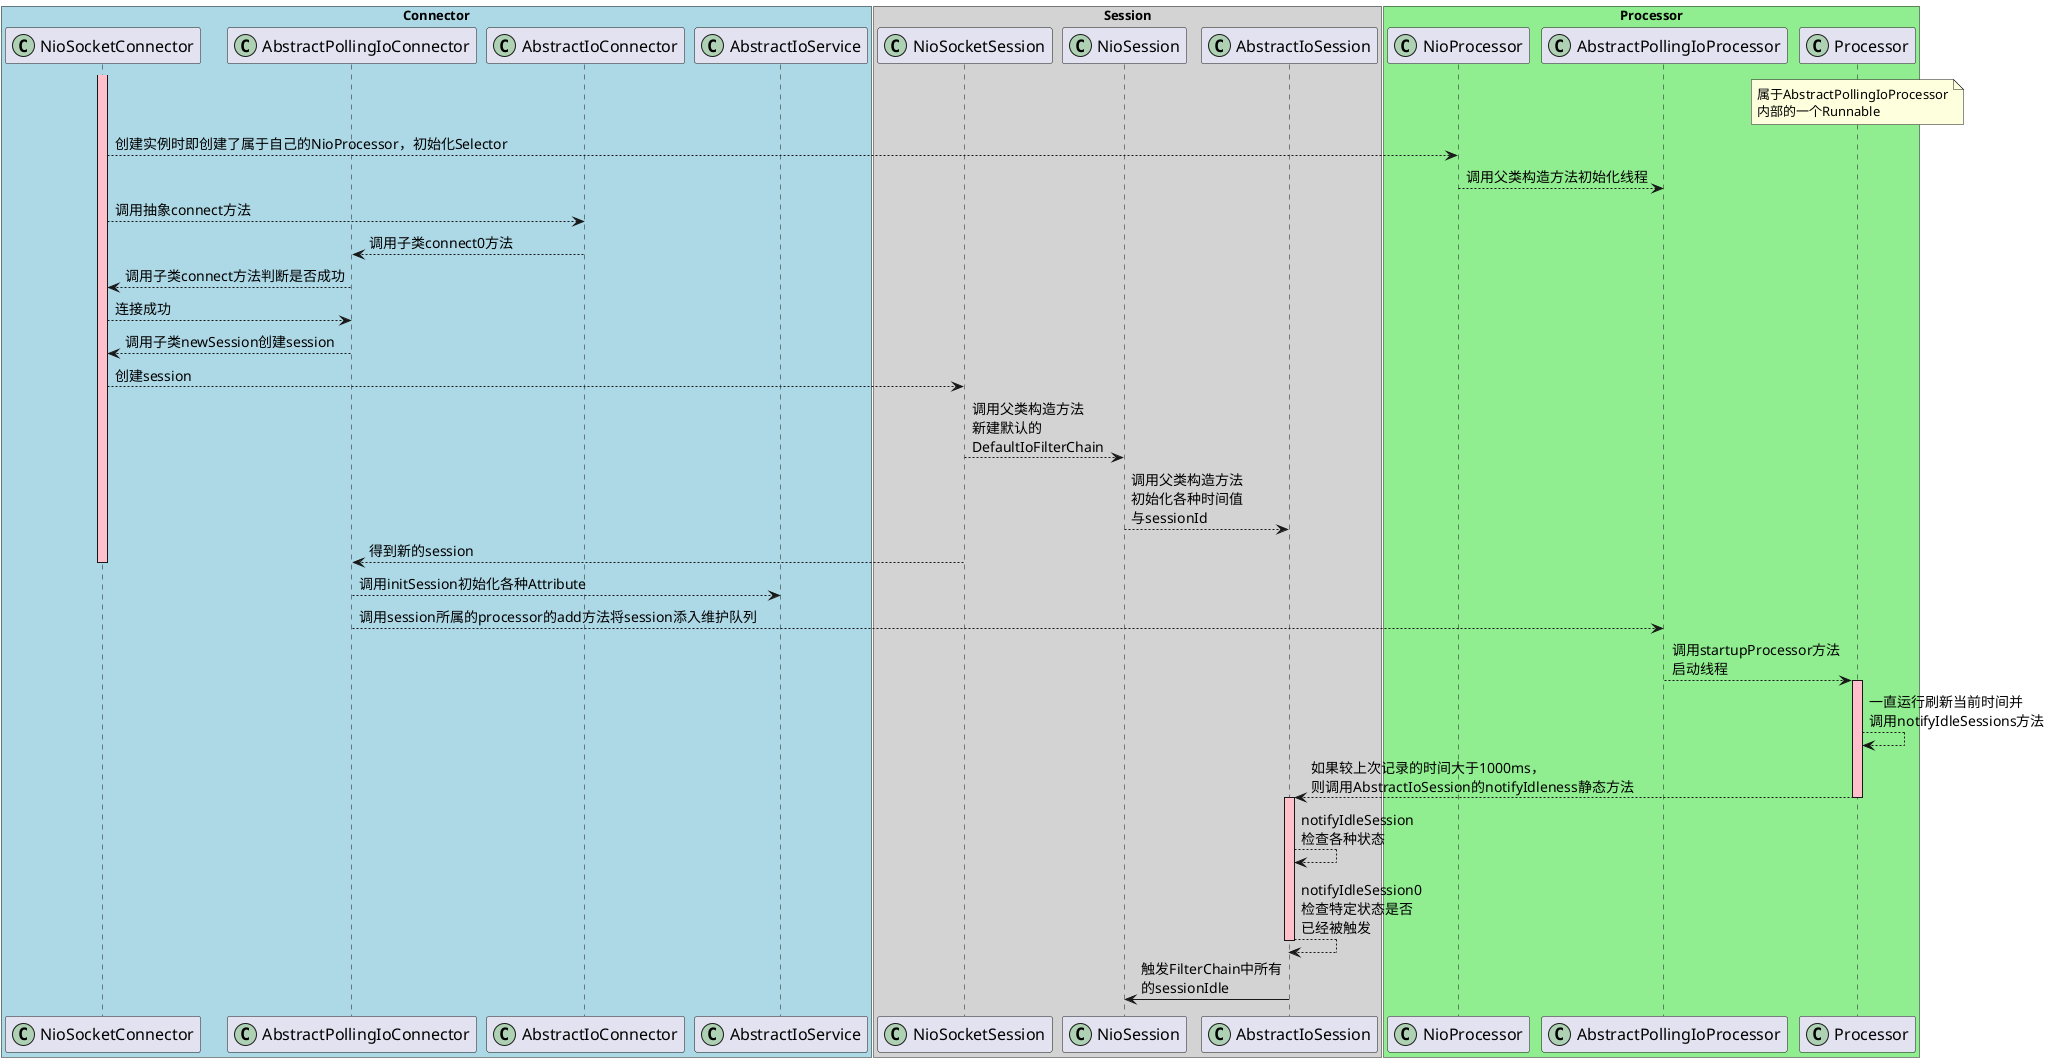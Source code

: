 @startuml

skinparam sequence {
    ParticipantFontName 迷你简准圆
    ParticipantFontSize 16
    ArrowFontName 迷你简准圆
    ArrowFontSize 14
}

box "Connector" #lightblue
participant NioSocketConnector << (C,#ADD1B2) >>
participant AbstractPollingIoConnector << (C,#ADD1B2) >>
participant AbstractIoConnector << (C,#ADD1B2) >>
participant AbstractIoService << (C,#ADD1B2) >>
end box

box "Session" #lightgrey
participant NioSocketSession << (C,#ADD1B2) >>
participant NioSession << (C,#ADD1B2) >>
participant AbstractIoSession << (C,#ADD1B2) >>
end box

box "Processor" #lightgreen
participant NioProcessor << (C,#ADD1B2) >>
participant AbstractPollingIoProcessor << (C,#ADD1B2) >>
participant Processor << (C,#ADD1B2) >>
note over Processor:属于AbstractPollingIoProcessor\n内部的一个Runnable
end box

activate NioSocketConnector #pink
NioSocketConnector --> NioProcessor :创建实例时即创建了属于自己的NioProcessor，初始化Selector

NioProcessor --> AbstractPollingIoProcessor :调用父类构造方法初始化线程

NioSocketConnector --> AbstractIoConnector :调用抽象connect方法

AbstractIoConnector --> AbstractPollingIoConnector :调用子类connect0方法

AbstractPollingIoConnector --> NioSocketConnector :调用子类connect方法判断是否成功

NioSocketConnector --> AbstractPollingIoConnector :连接成功

AbstractPollingIoConnector --> NioSocketConnector :调用子类newSession创建session

NioSocketConnector --> NioSocketSession :创建session

NioSocketSession --> NioSession : 调用父类构造方法\n新建默认的\nDefaultIoFilterChain

NioSession --> AbstractIoSession : 调用父类构造方法\n初始化各种时间值\n与sessionId

NioSocketSession --> AbstractPollingIoConnector : 得到新的session
deactivate NioSocketConnector

AbstractPollingIoConnector --> AbstractIoService : 调用initSession初始化各种Attribute

AbstractPollingIoConnector --> AbstractPollingIoProcessor : 调用session所属的processor的add方法将session添入维护队列

AbstractPollingIoProcessor --> Processor : 调用startupProcessor方法\n启动线程

activate Processor #pink
Processor --> Processor : 一直运行刷新当前时间并\n调用notifyIdleSessions方法

Processor --> AbstractIoSession : 如果较上次记录的时间大于1000ms，\n则调用AbstractIoSession的notifyIdleness静态方法
deactivate Processor

activate AbstractIoSession #pink
AbstractIoSession --> AbstractIoSession : notifyIdleSession\n检查各种状态

AbstractIoSession --> AbstractIoSession : notifyIdleSession0\n检查特定状态是否\n已经被触发
deactivate AbstractIoSession

AbstractIoSession -> NioSession: 触发FilterChain中所有\n的sessionIdle


@enduml